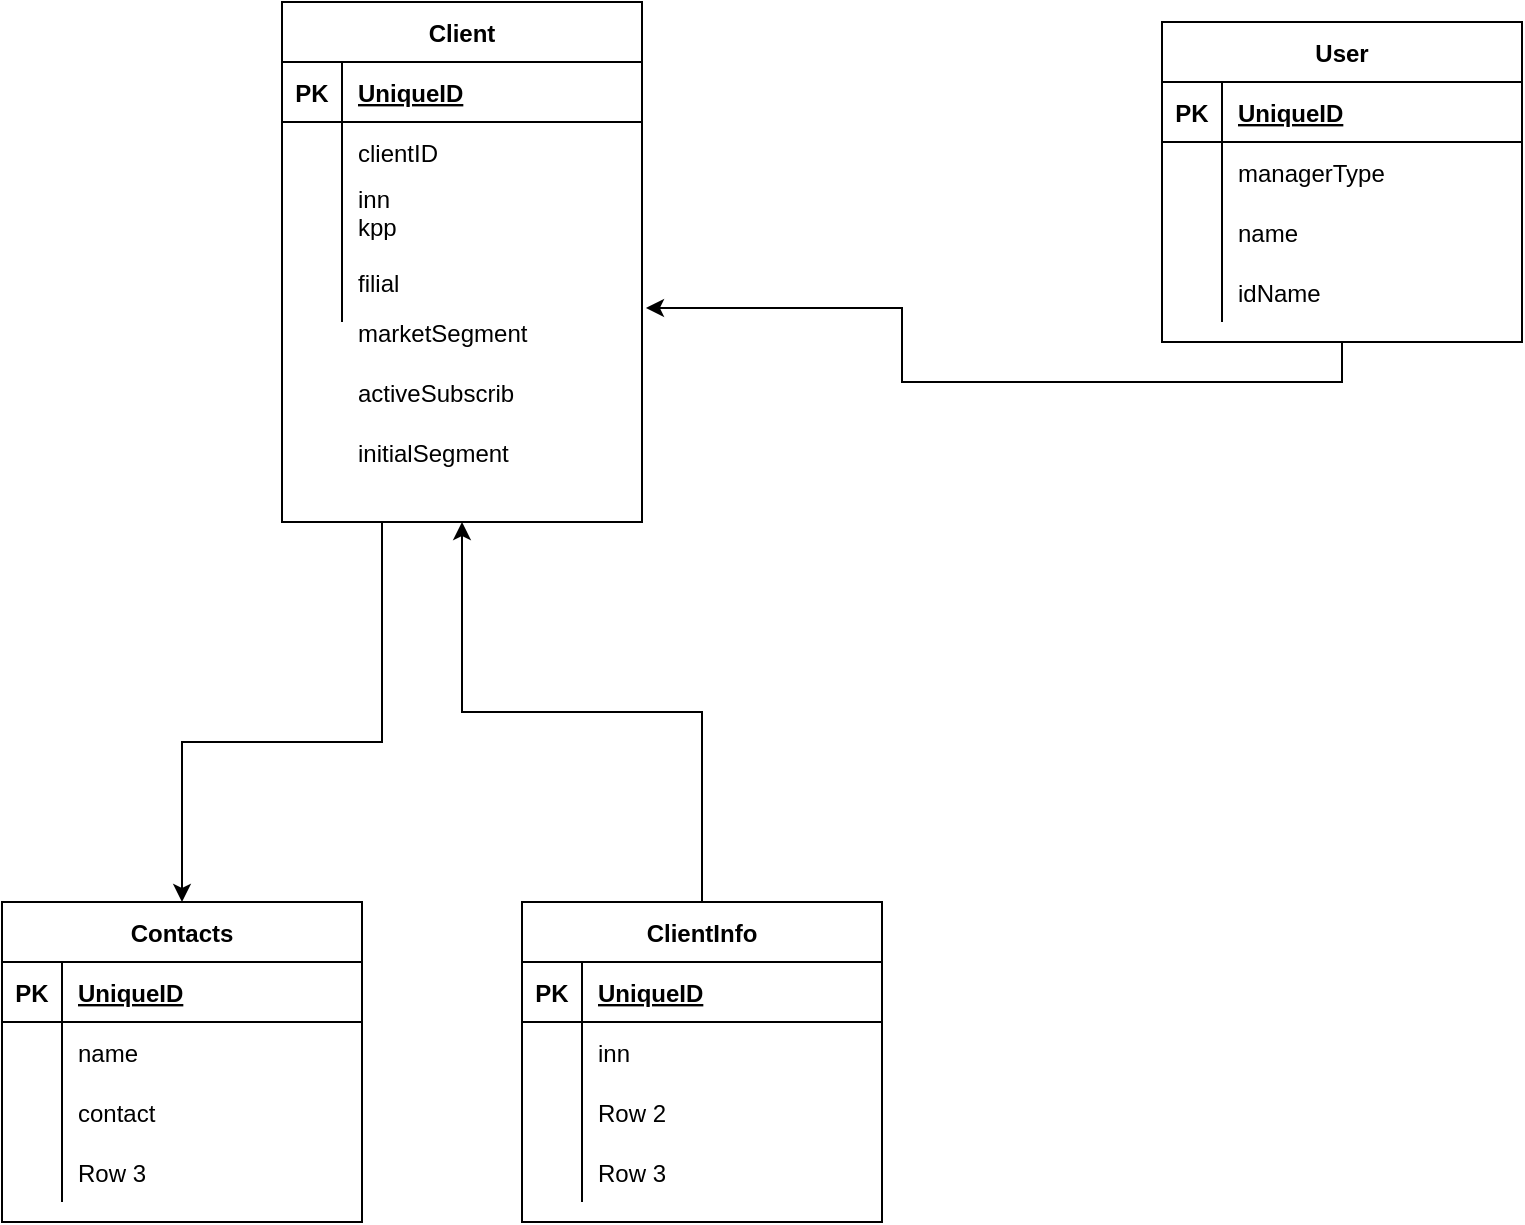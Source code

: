 <mxfile version="13.7.1" type="github">
  <diagram id="R2lEEEUBdFMjLlhIrx00" name="Page-1">
    <mxGraphModel dx="2272" dy="794" grid="1" gridSize="10" guides="1" tooltips="1" connect="1" arrows="1" fold="1" page="1" pageScale="1" pageWidth="850" pageHeight="1100" math="0" shadow="0" extFonts="Permanent Marker^https://fonts.googleapis.com/css?family=Permanent+Marker">
      <root>
        <mxCell id="0" />
        <mxCell id="1" parent="0" />
        <mxCell id="ZXmYxjLJ8FQTE1aZ_M2b-59" style="edgeStyle=orthogonalEdgeStyle;rounded=0;orthogonalLoop=1;jettySize=auto;html=1;exitX=0.5;exitY=0;exitDx=0;exitDy=0;entryX=0.5;entryY=1;entryDx=0;entryDy=0;" edge="1" parent="1" source="ZXmYxjLJ8FQTE1aZ_M2b-41" target="ZXmYxjLJ8FQTE1aZ_M2b-2">
          <mxGeometry relative="1" as="geometry" />
        </mxCell>
        <mxCell id="ZXmYxjLJ8FQTE1aZ_M2b-41" value="ClientInfo" style="shape=table;startSize=30;container=1;collapsible=1;childLayout=tableLayout;fixedRows=1;rowLines=0;fontStyle=1;align=center;resizeLast=1;" vertex="1" parent="1">
          <mxGeometry x="120" y="480" width="180" height="160" as="geometry" />
        </mxCell>
        <mxCell id="ZXmYxjLJ8FQTE1aZ_M2b-42" value="" style="shape=partialRectangle;collapsible=0;dropTarget=0;pointerEvents=0;fillColor=none;top=0;left=0;bottom=1;right=0;points=[[0,0.5],[1,0.5]];portConstraint=eastwest;" vertex="1" parent="ZXmYxjLJ8FQTE1aZ_M2b-41">
          <mxGeometry y="30" width="180" height="30" as="geometry" />
        </mxCell>
        <mxCell id="ZXmYxjLJ8FQTE1aZ_M2b-43" value="PK" style="shape=partialRectangle;connectable=0;fillColor=none;top=0;left=0;bottom=0;right=0;fontStyle=1;overflow=hidden;" vertex="1" parent="ZXmYxjLJ8FQTE1aZ_M2b-42">
          <mxGeometry width="30" height="30" as="geometry" />
        </mxCell>
        <mxCell id="ZXmYxjLJ8FQTE1aZ_M2b-44" value="UniqueID" style="shape=partialRectangle;connectable=0;fillColor=none;top=0;left=0;bottom=0;right=0;align=left;spacingLeft=6;fontStyle=5;overflow=hidden;" vertex="1" parent="ZXmYxjLJ8FQTE1aZ_M2b-42">
          <mxGeometry x="30" width="150" height="30" as="geometry" />
        </mxCell>
        <mxCell id="ZXmYxjLJ8FQTE1aZ_M2b-45" value="" style="shape=partialRectangle;collapsible=0;dropTarget=0;pointerEvents=0;fillColor=none;top=0;left=0;bottom=0;right=0;points=[[0,0.5],[1,0.5]];portConstraint=eastwest;" vertex="1" parent="ZXmYxjLJ8FQTE1aZ_M2b-41">
          <mxGeometry y="60" width="180" height="30" as="geometry" />
        </mxCell>
        <mxCell id="ZXmYxjLJ8FQTE1aZ_M2b-46" value="" style="shape=partialRectangle;connectable=0;fillColor=none;top=0;left=0;bottom=0;right=0;editable=1;overflow=hidden;" vertex="1" parent="ZXmYxjLJ8FQTE1aZ_M2b-45">
          <mxGeometry width="30" height="30" as="geometry" />
        </mxCell>
        <mxCell id="ZXmYxjLJ8FQTE1aZ_M2b-47" value="inn" style="shape=partialRectangle;connectable=0;fillColor=none;top=0;left=0;bottom=0;right=0;align=left;spacingLeft=6;overflow=hidden;" vertex="1" parent="ZXmYxjLJ8FQTE1aZ_M2b-45">
          <mxGeometry x="30" width="150" height="30" as="geometry" />
        </mxCell>
        <mxCell id="ZXmYxjLJ8FQTE1aZ_M2b-48" value="" style="shape=partialRectangle;collapsible=0;dropTarget=0;pointerEvents=0;fillColor=none;top=0;left=0;bottom=0;right=0;points=[[0,0.5],[1,0.5]];portConstraint=eastwest;" vertex="1" parent="ZXmYxjLJ8FQTE1aZ_M2b-41">
          <mxGeometry y="90" width="180" height="30" as="geometry" />
        </mxCell>
        <mxCell id="ZXmYxjLJ8FQTE1aZ_M2b-49" value="" style="shape=partialRectangle;connectable=0;fillColor=none;top=0;left=0;bottom=0;right=0;editable=1;overflow=hidden;" vertex="1" parent="ZXmYxjLJ8FQTE1aZ_M2b-48">
          <mxGeometry width="30" height="30" as="geometry" />
        </mxCell>
        <mxCell id="ZXmYxjLJ8FQTE1aZ_M2b-50" value="Row 2" style="shape=partialRectangle;connectable=0;fillColor=none;top=0;left=0;bottom=0;right=0;align=left;spacingLeft=6;overflow=hidden;" vertex="1" parent="ZXmYxjLJ8FQTE1aZ_M2b-48">
          <mxGeometry x="30" width="150" height="30" as="geometry" />
        </mxCell>
        <mxCell id="ZXmYxjLJ8FQTE1aZ_M2b-51" value="" style="shape=partialRectangle;collapsible=0;dropTarget=0;pointerEvents=0;fillColor=none;top=0;left=0;bottom=0;right=0;points=[[0,0.5],[1,0.5]];portConstraint=eastwest;" vertex="1" parent="ZXmYxjLJ8FQTE1aZ_M2b-41">
          <mxGeometry y="120" width="180" height="30" as="geometry" />
        </mxCell>
        <mxCell id="ZXmYxjLJ8FQTE1aZ_M2b-52" value="" style="shape=partialRectangle;connectable=0;fillColor=none;top=0;left=0;bottom=0;right=0;editable=1;overflow=hidden;" vertex="1" parent="ZXmYxjLJ8FQTE1aZ_M2b-51">
          <mxGeometry width="30" height="30" as="geometry" />
        </mxCell>
        <mxCell id="ZXmYxjLJ8FQTE1aZ_M2b-53" value="Row 3" style="shape=partialRectangle;connectable=0;fillColor=none;top=0;left=0;bottom=0;right=0;align=left;spacingLeft=6;overflow=hidden;" vertex="1" parent="ZXmYxjLJ8FQTE1aZ_M2b-51">
          <mxGeometry x="30" width="150" height="30" as="geometry" />
        </mxCell>
        <mxCell id="ZXmYxjLJ8FQTE1aZ_M2b-28" value="Contacts" style="shape=table;startSize=30;container=1;collapsible=1;childLayout=tableLayout;fixedRows=1;rowLines=0;fontStyle=1;align=center;resizeLast=1;" vertex="1" parent="1">
          <mxGeometry x="-140" y="480" width="180" height="160" as="geometry" />
        </mxCell>
        <mxCell id="ZXmYxjLJ8FQTE1aZ_M2b-29" value="" style="shape=partialRectangle;collapsible=0;dropTarget=0;pointerEvents=0;fillColor=none;top=0;left=0;bottom=1;right=0;points=[[0,0.5],[1,0.5]];portConstraint=eastwest;" vertex="1" parent="ZXmYxjLJ8FQTE1aZ_M2b-28">
          <mxGeometry y="30" width="180" height="30" as="geometry" />
        </mxCell>
        <mxCell id="ZXmYxjLJ8FQTE1aZ_M2b-30" value="PK" style="shape=partialRectangle;connectable=0;fillColor=none;top=0;left=0;bottom=0;right=0;fontStyle=1;overflow=hidden;" vertex="1" parent="ZXmYxjLJ8FQTE1aZ_M2b-29">
          <mxGeometry width="30" height="30" as="geometry" />
        </mxCell>
        <mxCell id="ZXmYxjLJ8FQTE1aZ_M2b-31" value="UniqueID" style="shape=partialRectangle;connectable=0;fillColor=none;top=0;left=0;bottom=0;right=0;align=left;spacingLeft=6;fontStyle=5;overflow=hidden;" vertex="1" parent="ZXmYxjLJ8FQTE1aZ_M2b-29">
          <mxGeometry x="30" width="150" height="30" as="geometry" />
        </mxCell>
        <mxCell id="ZXmYxjLJ8FQTE1aZ_M2b-32" value="" style="shape=partialRectangle;collapsible=0;dropTarget=0;pointerEvents=0;fillColor=none;top=0;left=0;bottom=0;right=0;points=[[0,0.5],[1,0.5]];portConstraint=eastwest;" vertex="1" parent="ZXmYxjLJ8FQTE1aZ_M2b-28">
          <mxGeometry y="60" width="180" height="30" as="geometry" />
        </mxCell>
        <mxCell id="ZXmYxjLJ8FQTE1aZ_M2b-33" value="" style="shape=partialRectangle;connectable=0;fillColor=none;top=0;left=0;bottom=0;right=0;editable=1;overflow=hidden;" vertex="1" parent="ZXmYxjLJ8FQTE1aZ_M2b-32">
          <mxGeometry width="30" height="30" as="geometry" />
        </mxCell>
        <mxCell id="ZXmYxjLJ8FQTE1aZ_M2b-34" value="name" style="shape=partialRectangle;connectable=0;fillColor=none;top=0;left=0;bottom=0;right=0;align=left;spacingLeft=6;overflow=hidden;" vertex="1" parent="ZXmYxjLJ8FQTE1aZ_M2b-32">
          <mxGeometry x="30" width="150" height="30" as="geometry" />
        </mxCell>
        <mxCell id="ZXmYxjLJ8FQTE1aZ_M2b-35" value="" style="shape=partialRectangle;collapsible=0;dropTarget=0;pointerEvents=0;fillColor=none;top=0;left=0;bottom=0;right=0;points=[[0,0.5],[1,0.5]];portConstraint=eastwest;" vertex="1" parent="ZXmYxjLJ8FQTE1aZ_M2b-28">
          <mxGeometry y="90" width="180" height="30" as="geometry" />
        </mxCell>
        <mxCell id="ZXmYxjLJ8FQTE1aZ_M2b-36" value="" style="shape=partialRectangle;connectable=0;fillColor=none;top=0;left=0;bottom=0;right=0;editable=1;overflow=hidden;" vertex="1" parent="ZXmYxjLJ8FQTE1aZ_M2b-35">
          <mxGeometry width="30" height="30" as="geometry" />
        </mxCell>
        <mxCell id="ZXmYxjLJ8FQTE1aZ_M2b-37" value="contact" style="shape=partialRectangle;connectable=0;fillColor=none;top=0;left=0;bottom=0;right=0;align=left;spacingLeft=6;overflow=hidden;" vertex="1" parent="ZXmYxjLJ8FQTE1aZ_M2b-35">
          <mxGeometry x="30" width="150" height="30" as="geometry" />
        </mxCell>
        <mxCell id="ZXmYxjLJ8FQTE1aZ_M2b-38" value="" style="shape=partialRectangle;collapsible=0;dropTarget=0;pointerEvents=0;fillColor=none;top=0;left=0;bottom=0;right=0;points=[[0,0.5],[1,0.5]];portConstraint=eastwest;" vertex="1" parent="ZXmYxjLJ8FQTE1aZ_M2b-28">
          <mxGeometry y="120" width="180" height="30" as="geometry" />
        </mxCell>
        <mxCell id="ZXmYxjLJ8FQTE1aZ_M2b-39" value="" style="shape=partialRectangle;connectable=0;fillColor=none;top=0;left=0;bottom=0;right=0;editable=1;overflow=hidden;" vertex="1" parent="ZXmYxjLJ8FQTE1aZ_M2b-38">
          <mxGeometry width="30" height="30" as="geometry" />
        </mxCell>
        <mxCell id="ZXmYxjLJ8FQTE1aZ_M2b-40" value="Row 3" style="shape=partialRectangle;connectable=0;fillColor=none;top=0;left=0;bottom=0;right=0;align=left;spacingLeft=6;overflow=hidden;" vertex="1" parent="ZXmYxjLJ8FQTE1aZ_M2b-38">
          <mxGeometry x="30" width="150" height="30" as="geometry" />
        </mxCell>
        <mxCell id="ZXmYxjLJ8FQTE1aZ_M2b-55" style="edgeStyle=orthogonalEdgeStyle;rounded=0;orthogonalLoop=1;jettySize=auto;html=1;" edge="1" parent="1" source="ZXmYxjLJ8FQTE1aZ_M2b-2" target="ZXmYxjLJ8FQTE1aZ_M2b-28">
          <mxGeometry relative="1" as="geometry">
            <Array as="points">
              <mxPoint x="50" y="400" />
              <mxPoint x="-50" y="400" />
            </Array>
          </mxGeometry>
        </mxCell>
        <mxCell id="ZXmYxjLJ8FQTE1aZ_M2b-2" value="Client" style="shape=table;startSize=30;container=1;collapsible=1;childLayout=tableLayout;fixedRows=1;rowLines=0;fontStyle=1;align=center;resizeLast=1;" vertex="1" parent="1">
          <mxGeometry y="30" width="180" height="260" as="geometry" />
        </mxCell>
        <mxCell id="ZXmYxjLJ8FQTE1aZ_M2b-3" value="" style="shape=partialRectangle;collapsible=0;dropTarget=0;pointerEvents=0;fillColor=none;top=0;left=0;bottom=1;right=0;points=[[0,0.5],[1,0.5]];portConstraint=eastwest;" vertex="1" parent="ZXmYxjLJ8FQTE1aZ_M2b-2">
          <mxGeometry y="30" width="180" height="30" as="geometry" />
        </mxCell>
        <mxCell id="ZXmYxjLJ8FQTE1aZ_M2b-4" value="PK" style="shape=partialRectangle;connectable=0;fillColor=none;top=0;left=0;bottom=0;right=0;fontStyle=1;overflow=hidden;" vertex="1" parent="ZXmYxjLJ8FQTE1aZ_M2b-3">
          <mxGeometry width="30" height="30" as="geometry" />
        </mxCell>
        <mxCell id="ZXmYxjLJ8FQTE1aZ_M2b-5" value="UniqueID" style="shape=partialRectangle;connectable=0;fillColor=none;top=0;left=0;bottom=0;right=0;align=left;spacingLeft=6;fontStyle=5;overflow=hidden;" vertex="1" parent="ZXmYxjLJ8FQTE1aZ_M2b-3">
          <mxGeometry x="30" width="150" height="30" as="geometry" />
        </mxCell>
        <mxCell id="ZXmYxjLJ8FQTE1aZ_M2b-6" value="" style="shape=partialRectangle;collapsible=0;dropTarget=0;pointerEvents=0;fillColor=none;top=0;left=0;bottom=0;right=0;points=[[0,0.5],[1,0.5]];portConstraint=eastwest;" vertex="1" parent="ZXmYxjLJ8FQTE1aZ_M2b-2">
          <mxGeometry y="60" width="180" height="30" as="geometry" />
        </mxCell>
        <mxCell id="ZXmYxjLJ8FQTE1aZ_M2b-7" value="" style="shape=partialRectangle;connectable=0;fillColor=none;top=0;left=0;bottom=0;right=0;editable=1;overflow=hidden;" vertex="1" parent="ZXmYxjLJ8FQTE1aZ_M2b-6">
          <mxGeometry width="30" height="30" as="geometry" />
        </mxCell>
        <mxCell id="ZXmYxjLJ8FQTE1aZ_M2b-8" value="clientID" style="shape=partialRectangle;connectable=0;fillColor=none;top=0;left=0;bottom=0;right=0;align=left;spacingLeft=6;overflow=hidden;" vertex="1" parent="ZXmYxjLJ8FQTE1aZ_M2b-6">
          <mxGeometry x="30" width="150" height="30" as="geometry" />
        </mxCell>
        <mxCell id="ZXmYxjLJ8FQTE1aZ_M2b-9" value="" style="shape=partialRectangle;collapsible=0;dropTarget=0;pointerEvents=0;fillColor=none;top=0;left=0;bottom=0;right=0;points=[[0,0.5],[1,0.5]];portConstraint=eastwest;" vertex="1" parent="ZXmYxjLJ8FQTE1aZ_M2b-2">
          <mxGeometry y="90" width="180" height="30" as="geometry" />
        </mxCell>
        <mxCell id="ZXmYxjLJ8FQTE1aZ_M2b-10" value="" style="shape=partialRectangle;connectable=0;fillColor=none;top=0;left=0;bottom=0;right=0;editable=1;overflow=hidden;" vertex="1" parent="ZXmYxjLJ8FQTE1aZ_M2b-9">
          <mxGeometry width="30" height="30" as="geometry" />
        </mxCell>
        <mxCell id="ZXmYxjLJ8FQTE1aZ_M2b-11" value="inn&#xa;kpp" style="shape=partialRectangle;connectable=0;fillColor=none;top=0;left=0;bottom=0;right=0;align=left;spacingLeft=6;overflow=hidden;" vertex="1" parent="ZXmYxjLJ8FQTE1aZ_M2b-9">
          <mxGeometry x="30" width="150" height="30" as="geometry" />
        </mxCell>
        <mxCell id="ZXmYxjLJ8FQTE1aZ_M2b-12" value="" style="shape=partialRectangle;collapsible=0;dropTarget=0;pointerEvents=0;fillColor=none;top=0;left=0;bottom=0;right=0;points=[[0,0.5],[1,0.5]];portConstraint=eastwest;" vertex="1" parent="ZXmYxjLJ8FQTE1aZ_M2b-2">
          <mxGeometry y="120" width="180" height="40" as="geometry" />
        </mxCell>
        <mxCell id="ZXmYxjLJ8FQTE1aZ_M2b-13" value="" style="shape=partialRectangle;connectable=0;fillColor=none;top=0;left=0;bottom=0;right=0;editable=1;overflow=hidden;" vertex="1" parent="ZXmYxjLJ8FQTE1aZ_M2b-12">
          <mxGeometry width="30" height="40" as="geometry" />
        </mxCell>
        <mxCell id="ZXmYxjLJ8FQTE1aZ_M2b-14" value="filial" style="shape=partialRectangle;connectable=0;fillColor=none;top=0;left=0;bottom=0;right=0;align=left;spacingLeft=6;overflow=hidden;" vertex="1" parent="ZXmYxjLJ8FQTE1aZ_M2b-12">
          <mxGeometry x="30" width="150" height="40" as="geometry" />
        </mxCell>
        <mxCell id="ZXmYxjLJ8FQTE1aZ_M2b-58" style="edgeStyle=orthogonalEdgeStyle;rounded=0;orthogonalLoop=1;jettySize=auto;html=1;exitX=0.5;exitY=1;exitDx=0;exitDy=0;entryX=1.011;entryY=0.825;entryDx=0;entryDy=0;entryPerimeter=0;" edge="1" parent="1" source="ZXmYxjLJ8FQTE1aZ_M2b-15" target="ZXmYxjLJ8FQTE1aZ_M2b-12">
          <mxGeometry relative="1" as="geometry" />
        </mxCell>
        <mxCell id="ZXmYxjLJ8FQTE1aZ_M2b-15" value="User" style="shape=table;startSize=30;container=1;collapsible=1;childLayout=tableLayout;fixedRows=1;rowLines=0;fontStyle=1;align=center;resizeLast=1;" vertex="1" parent="1">
          <mxGeometry x="440" y="40" width="180" height="160" as="geometry" />
        </mxCell>
        <mxCell id="ZXmYxjLJ8FQTE1aZ_M2b-16" value="" style="shape=partialRectangle;collapsible=0;dropTarget=0;pointerEvents=0;fillColor=none;top=0;left=0;bottom=1;right=0;points=[[0,0.5],[1,0.5]];portConstraint=eastwest;" vertex="1" parent="ZXmYxjLJ8FQTE1aZ_M2b-15">
          <mxGeometry y="30" width="180" height="30" as="geometry" />
        </mxCell>
        <mxCell id="ZXmYxjLJ8FQTE1aZ_M2b-17" value="PK" style="shape=partialRectangle;connectable=0;fillColor=none;top=0;left=0;bottom=0;right=0;fontStyle=1;overflow=hidden;" vertex="1" parent="ZXmYxjLJ8FQTE1aZ_M2b-16">
          <mxGeometry width="30" height="30" as="geometry" />
        </mxCell>
        <mxCell id="ZXmYxjLJ8FQTE1aZ_M2b-18" value="UniqueID" style="shape=partialRectangle;connectable=0;fillColor=none;top=0;left=0;bottom=0;right=0;align=left;spacingLeft=6;fontStyle=5;overflow=hidden;" vertex="1" parent="ZXmYxjLJ8FQTE1aZ_M2b-16">
          <mxGeometry x="30" width="150" height="30" as="geometry" />
        </mxCell>
        <mxCell id="ZXmYxjLJ8FQTE1aZ_M2b-19" value="" style="shape=partialRectangle;collapsible=0;dropTarget=0;pointerEvents=0;fillColor=none;top=0;left=0;bottom=0;right=0;points=[[0,0.5],[1,0.5]];portConstraint=eastwest;" vertex="1" parent="ZXmYxjLJ8FQTE1aZ_M2b-15">
          <mxGeometry y="60" width="180" height="30" as="geometry" />
        </mxCell>
        <mxCell id="ZXmYxjLJ8FQTE1aZ_M2b-20" value="" style="shape=partialRectangle;connectable=0;fillColor=none;top=0;left=0;bottom=0;right=0;editable=1;overflow=hidden;" vertex="1" parent="ZXmYxjLJ8FQTE1aZ_M2b-19">
          <mxGeometry width="30" height="30" as="geometry" />
        </mxCell>
        <mxCell id="ZXmYxjLJ8FQTE1aZ_M2b-21" value="managerType" style="shape=partialRectangle;connectable=0;fillColor=none;top=0;left=0;bottom=0;right=0;align=left;spacingLeft=6;overflow=hidden;" vertex="1" parent="ZXmYxjLJ8FQTE1aZ_M2b-19">
          <mxGeometry x="30" width="150" height="30" as="geometry" />
        </mxCell>
        <mxCell id="ZXmYxjLJ8FQTE1aZ_M2b-22" value="" style="shape=partialRectangle;collapsible=0;dropTarget=0;pointerEvents=0;fillColor=none;top=0;left=0;bottom=0;right=0;points=[[0,0.5],[1,0.5]];portConstraint=eastwest;" vertex="1" parent="ZXmYxjLJ8FQTE1aZ_M2b-15">
          <mxGeometry y="90" width="180" height="30" as="geometry" />
        </mxCell>
        <mxCell id="ZXmYxjLJ8FQTE1aZ_M2b-23" value="" style="shape=partialRectangle;connectable=0;fillColor=none;top=0;left=0;bottom=0;right=0;editable=1;overflow=hidden;" vertex="1" parent="ZXmYxjLJ8FQTE1aZ_M2b-22">
          <mxGeometry width="30" height="30" as="geometry" />
        </mxCell>
        <mxCell id="ZXmYxjLJ8FQTE1aZ_M2b-24" value="name" style="shape=partialRectangle;connectable=0;fillColor=none;top=0;left=0;bottom=0;right=0;align=left;spacingLeft=6;overflow=hidden;" vertex="1" parent="ZXmYxjLJ8FQTE1aZ_M2b-22">
          <mxGeometry x="30" width="150" height="30" as="geometry" />
        </mxCell>
        <mxCell id="ZXmYxjLJ8FQTE1aZ_M2b-25" value="" style="shape=partialRectangle;collapsible=0;dropTarget=0;pointerEvents=0;fillColor=none;top=0;left=0;bottom=0;right=0;points=[[0,0.5],[1,0.5]];portConstraint=eastwest;" vertex="1" parent="ZXmYxjLJ8FQTE1aZ_M2b-15">
          <mxGeometry y="120" width="180" height="30" as="geometry" />
        </mxCell>
        <mxCell id="ZXmYxjLJ8FQTE1aZ_M2b-26" value="" style="shape=partialRectangle;connectable=0;fillColor=none;top=0;left=0;bottom=0;right=0;editable=1;overflow=hidden;" vertex="1" parent="ZXmYxjLJ8FQTE1aZ_M2b-25">
          <mxGeometry width="30" height="30" as="geometry" />
        </mxCell>
        <mxCell id="ZXmYxjLJ8FQTE1aZ_M2b-27" value="idName" style="shape=partialRectangle;connectable=0;fillColor=none;top=0;left=0;bottom=0;right=0;align=left;spacingLeft=6;overflow=hidden;" vertex="1" parent="ZXmYxjLJ8FQTE1aZ_M2b-25">
          <mxGeometry x="30" width="150" height="30" as="geometry" />
        </mxCell>
        <mxCell id="ZXmYxjLJ8FQTE1aZ_M2b-61" value="marketSegment" style="shape=partialRectangle;connectable=0;fillColor=none;top=0;left=0;bottom=0;right=0;align=left;spacingLeft=6;overflow=hidden;" vertex="1" parent="1">
          <mxGeometry x="30" y="180" width="150" height="30" as="geometry" />
        </mxCell>
        <mxCell id="ZXmYxjLJ8FQTE1aZ_M2b-62" value="" style="shape=partialRectangle;connectable=0;fillColor=none;top=0;left=0;bottom=0;right=0;align=left;spacingLeft=6;overflow=hidden;" vertex="1" parent="1">
          <mxGeometry x="30" y="250" width="150" height="30" as="geometry" />
        </mxCell>
        <mxCell id="ZXmYxjLJ8FQTE1aZ_M2b-63" value="activeSubscrib" style="shape=partialRectangle;connectable=0;fillColor=none;top=0;left=0;bottom=0;right=0;align=left;spacingLeft=6;overflow=hidden;" vertex="1" parent="1">
          <mxGeometry x="30" y="210" width="150" height="30" as="geometry" />
        </mxCell>
        <mxCell id="ZXmYxjLJ8FQTE1aZ_M2b-64" value="initialSegment" style="shape=partialRectangle;connectable=0;fillColor=none;top=0;left=0;bottom=0;right=0;align=left;spacingLeft=6;overflow=hidden;" vertex="1" parent="1">
          <mxGeometry x="30" y="240" width="150" height="30" as="geometry" />
        </mxCell>
      </root>
    </mxGraphModel>
  </diagram>
</mxfile>
